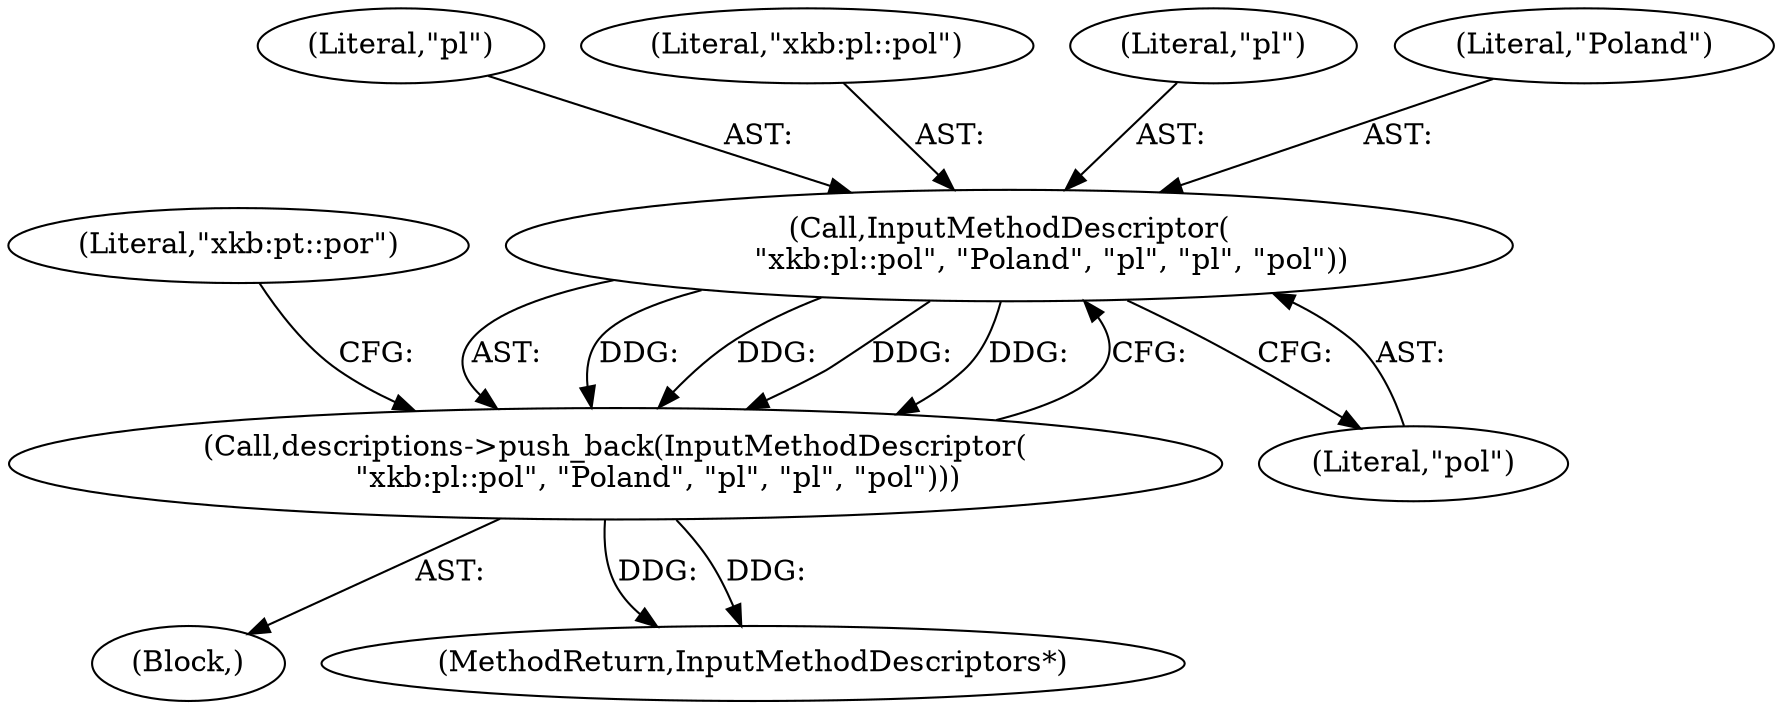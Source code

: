 digraph "1_Chrome_dc7b094a338c6c521f918f478e993f0f74bbea0d_12@del" {
"1000517" [label="(Call,InputMethodDescriptor(\n         \"xkb:pl::pol\", \"Poland\", \"pl\", \"pl\", \"pol\"))"];
"1000516" [label="(Call,descriptions->push_back(InputMethodDescriptor(\n         \"xkb:pl::pol\", \"Poland\", \"pl\", \"pl\", \"pol\")))"];
"1000101" [label="(Block,)"];
"1000581" [label="(MethodReturn,InputMethodDescriptors*)"];
"1000521" [label="(Literal,\"pl\")"];
"1000516" [label="(Call,descriptions->push_back(InputMethodDescriptor(\n         \"xkb:pl::pol\", \"Poland\", \"pl\", \"pl\", \"pol\")))"];
"1000518" [label="(Literal,\"xkb:pl::pol\")"];
"1000517" [label="(Call,InputMethodDescriptor(\n         \"xkb:pl::pol\", \"Poland\", \"pl\", \"pl\", \"pol\"))"];
"1000520" [label="(Literal,\"pl\")"];
"1000525" [label="(Literal,\"xkb:pt::por\")"];
"1000519" [label="(Literal,\"Poland\")"];
"1000522" [label="(Literal,\"pol\")"];
"1000517" -> "1000516"  [label="AST: "];
"1000517" -> "1000522"  [label="CFG: "];
"1000518" -> "1000517"  [label="AST: "];
"1000519" -> "1000517"  [label="AST: "];
"1000520" -> "1000517"  [label="AST: "];
"1000521" -> "1000517"  [label="AST: "];
"1000522" -> "1000517"  [label="AST: "];
"1000516" -> "1000517"  [label="CFG: "];
"1000517" -> "1000516"  [label="DDG: "];
"1000517" -> "1000516"  [label="DDG: "];
"1000517" -> "1000516"  [label="DDG: "];
"1000517" -> "1000516"  [label="DDG: "];
"1000516" -> "1000101"  [label="AST: "];
"1000525" -> "1000516"  [label="CFG: "];
"1000516" -> "1000581"  [label="DDG: "];
"1000516" -> "1000581"  [label="DDG: "];
}
